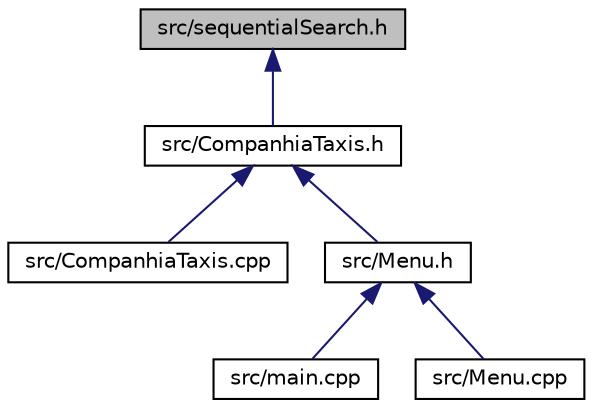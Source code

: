 digraph "src/sequentialSearch.h"
{
  edge [fontname="Helvetica",fontsize="10",labelfontname="Helvetica",labelfontsize="10"];
  node [fontname="Helvetica",fontsize="10",shape=record];
  Node2 [label="src/sequentialSearch.h",height=0.2,width=0.4,color="black", fillcolor="grey75", style="filled", fontcolor="black"];
  Node2 -> Node3 [dir="back",color="midnightblue",fontsize="10",style="solid",fontname="Helvetica"];
  Node3 [label="src/CompanhiaTaxis.h",height=0.2,width=0.4,color="black", fillcolor="white", style="filled",URL="$_companhia_taxis_8h.html"];
  Node3 -> Node4 [dir="back",color="midnightblue",fontsize="10",style="solid",fontname="Helvetica"];
  Node4 [label="src/CompanhiaTaxis.cpp",height=0.2,width=0.4,color="black", fillcolor="white", style="filled",URL="$_companhia_taxis_8cpp.html"];
  Node3 -> Node5 [dir="back",color="midnightblue",fontsize="10",style="solid",fontname="Helvetica"];
  Node5 [label="src/Menu.h",height=0.2,width=0.4,color="black", fillcolor="white", style="filled",URL="$_menu_8h.html"];
  Node5 -> Node6 [dir="back",color="midnightblue",fontsize="10",style="solid",fontname="Helvetica"];
  Node6 [label="src/main.cpp",height=0.2,width=0.4,color="black", fillcolor="white", style="filled",URL="$main_8cpp.html"];
  Node5 -> Node7 [dir="back",color="midnightblue",fontsize="10",style="solid",fontname="Helvetica"];
  Node7 [label="src/Menu.cpp",height=0.2,width=0.4,color="black", fillcolor="white", style="filled",URL="$_menu_8cpp.html"];
}
